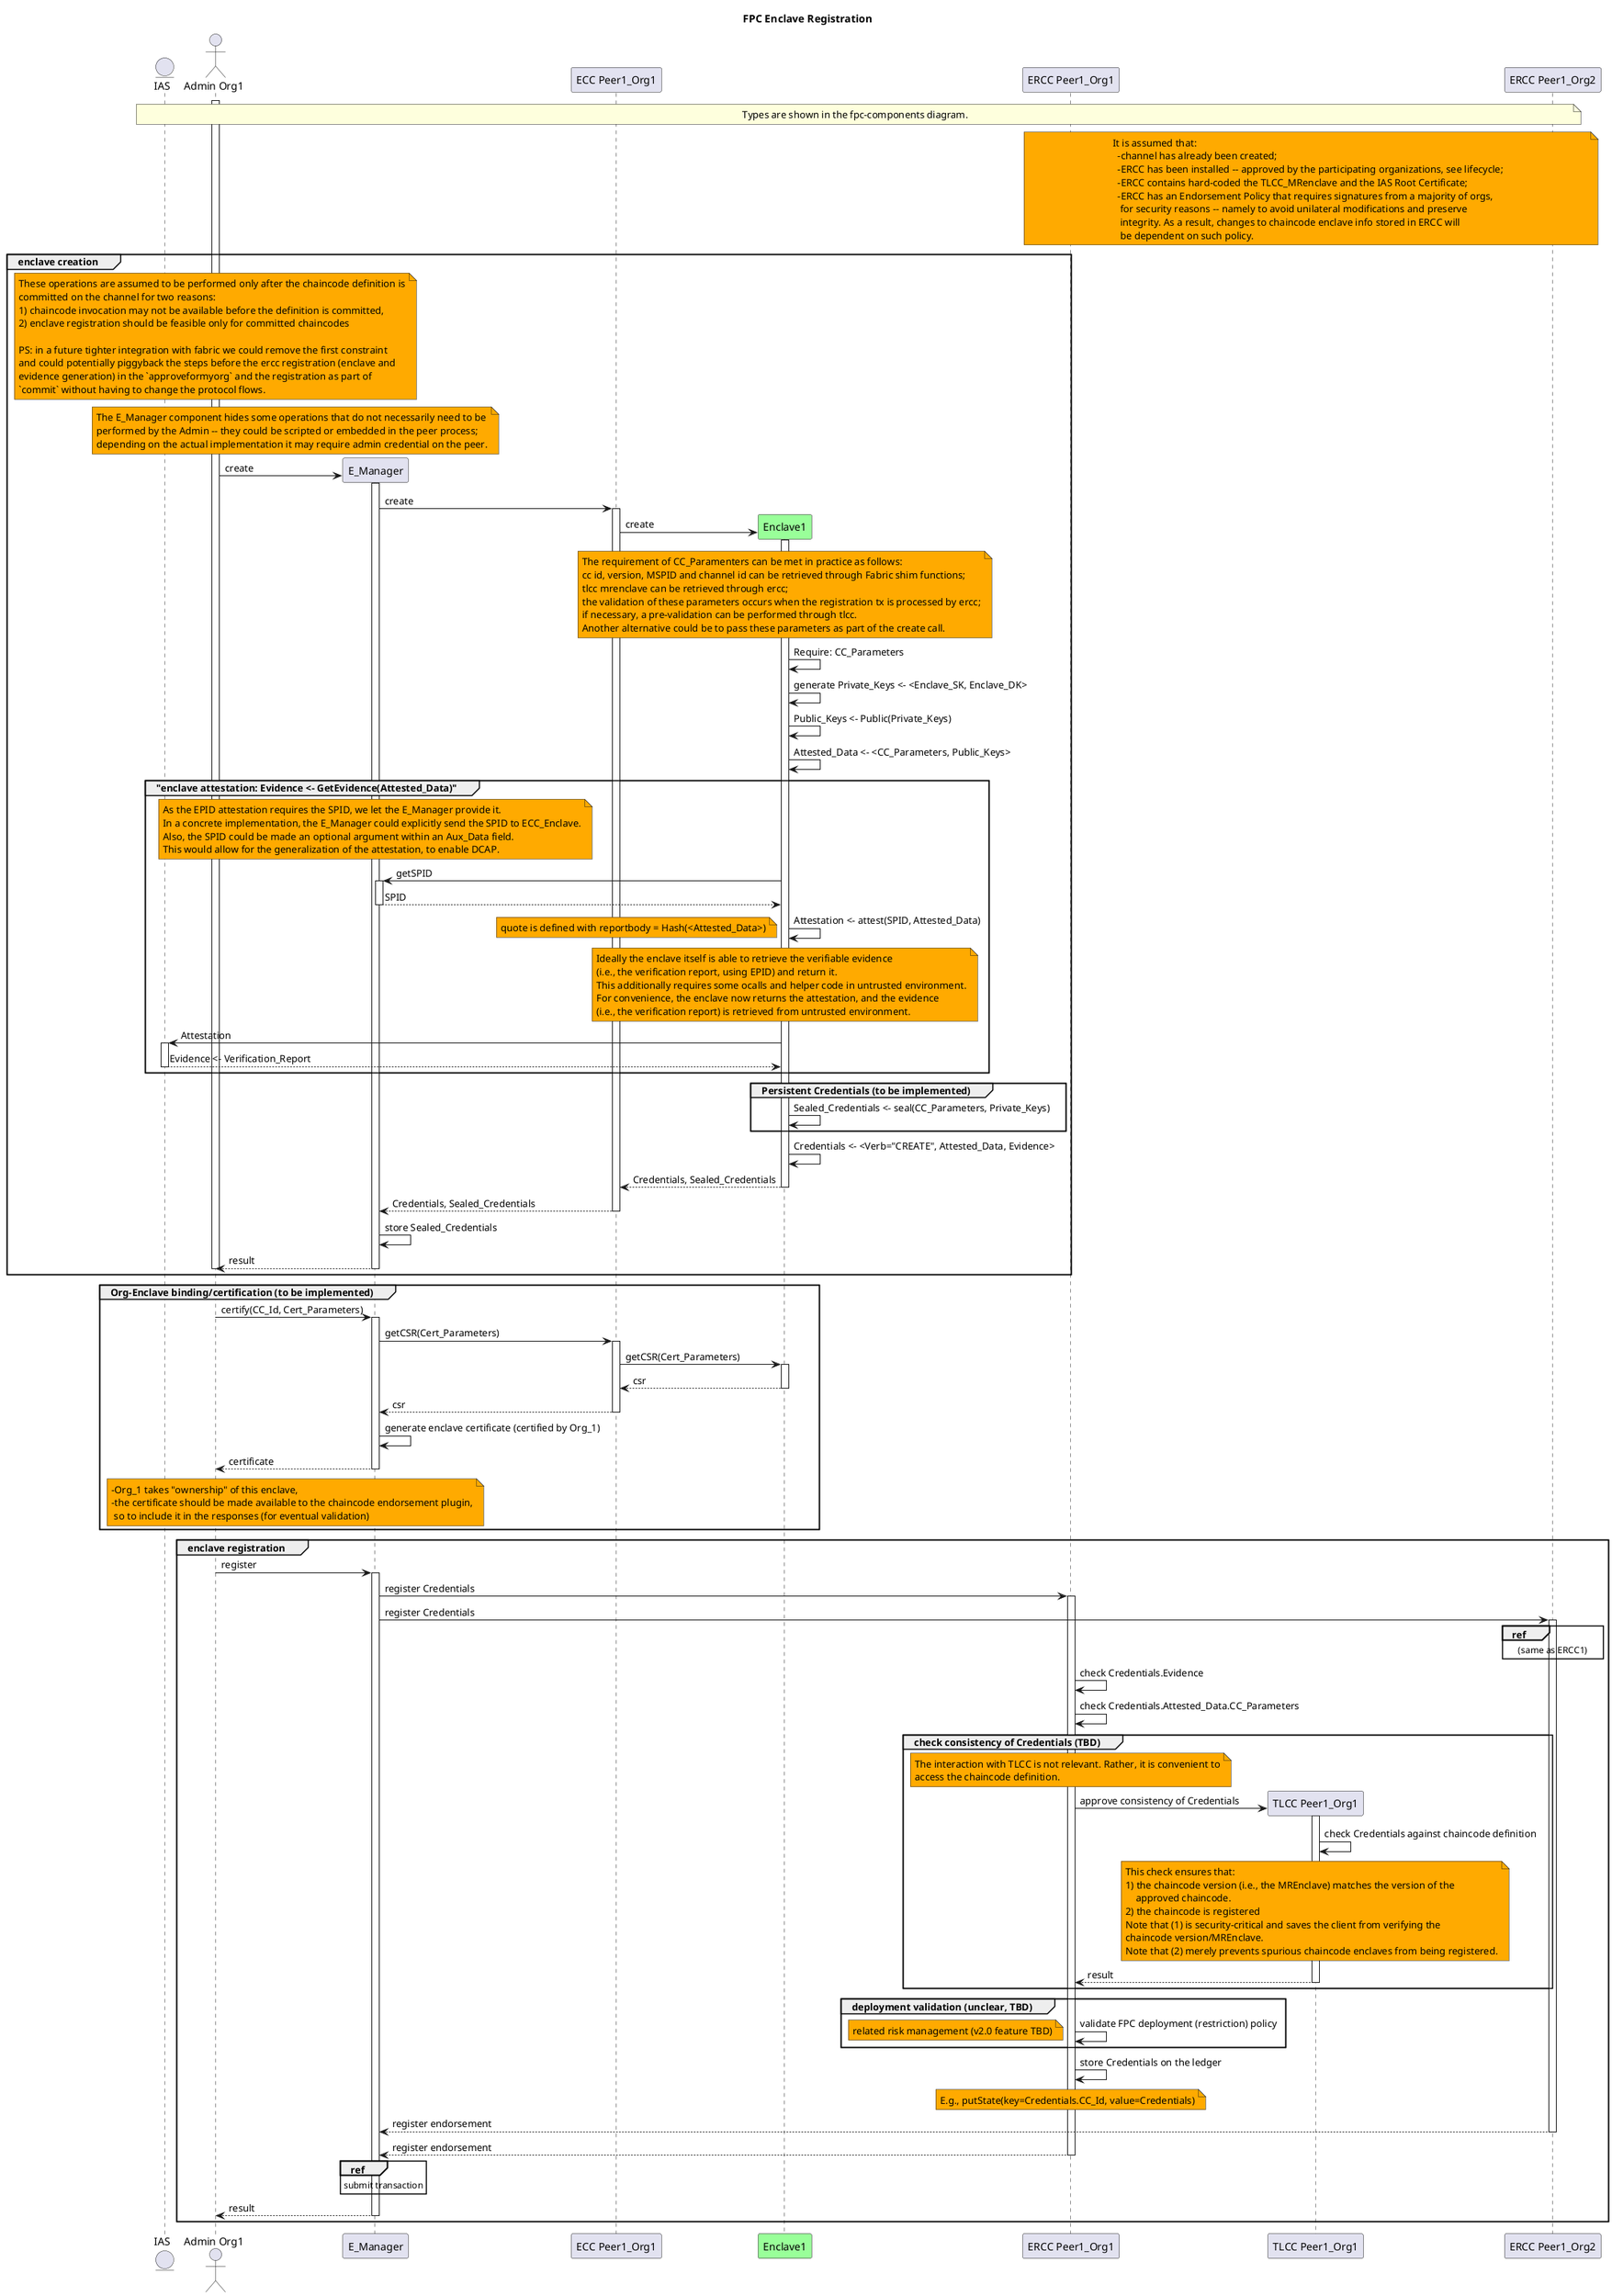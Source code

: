 /'
    Copyright 2020 Intel Corporation
    Copyright IBM Corp. All Rights Reserved.

    SPDX-License-Identifier: Apache-2.0
'/

@startuml

title FPC Enclave Registration

actor "Admin Org1" as Admin order 10
participant "ECC Peer1_Org1" as ECC1 order 20
participant "ERCC Peer1_Org1" as ERCC1 order 40
participant "ERCC Peer1_Org2" as ERCC2 order 50

entity IAS order 1

note over IAS, ERCC2
Types are shown in the fpc-components diagram.
end note

note over ERCC1, ERCC2 #FFaa00
  It is assumed that:
    -channel has already been created;
    -ERCC has been installed -- approved by the participating organizations, see lifecycle;
    -ERCC contains hard-coded the TLCC_MRenclave and the IAS Root Certificate;
    -ERCC has an Endorsement Policy that requires signatures from a majority of orgs,
     for security reasons -- namely to avoid unilateral modifications and preserve
     integrity. As a result, changes to chaincode enclave info stored in ERCC will
     be dependent on such policy.
end note

group enclave creation
  activate Admin

  note over Admin #FFaa00
    These operations are assumed to be performed only after the chaincode definition is
    committed on the channel for two reasons:
    1) chaincode invocation may not be available before the definition is committed,
    2) enclave registration should be feasible only for committed chaincodes

    PS: in a future tighter integration with fabric we could remove the first constraint
    and could potentially piggyback the steps before the ercc registration (enclave and
    evidence generation) in the `approveformyorg` and the registration as part of
    `commit` without having to change the protocol flows.
  end note

  create E_Manager order 15

  note over Admin, E_Manager #FFaa00
    The E_Manager component hides some operations that do not necessarily need to be
    performed by the Admin -- they could be scripted or embedded in the peer process;
    depending on the actual implementation it may require admin credential on the peer.
  end note

  Admin -> E_Manager ++: create

  E_Manager -> ECC1 ++: create

  create Enclave1 order 30 #99FF99
  ECC1 -> Enclave1 ++: create

  note over Enclave1 #FFaa00
    The requirement of CC_Paramenters can be met in practice as follows:
    cc id, version, MSPID and channel id can be retrieved through Fabric shim functions;
    tlcc mrenclave can be retrieved through ercc;
    the validation of these parameters occurs when the registration tx is processed by ercc;
    if necessary, a pre-validation can be performed through tlcc.
    Another alternative could be to pass these parameters as part of the create call.
  end note
  Enclave1 -> Enclave1: Require: CC_Parameters

  Enclave1 -> Enclave1 : generate Private_Keys <- <Enclave_SK, Enclave_DK>
  Enclave1 -> Enclave1 : Public_Keys <- Public(Private_Keys)

  Enclave1 -> Enclave1 : Attested_Data <- <CC_Parameters, Public_Keys>

group "enclave attestation: Evidence <- GetEvidence(Attested_Data)"
  note over E_Manager #FFaa00
    As the EPID attestation requires the SPID, we let the E_Manager provide it.
    In a concrete implementation, the E_Manager could explicitly send the SPID to ECC_Enclave.
    Also, the SPID could be made an optional argument within an Aux_Data field.
    This would allow for the generalization of the attestation, to enable DCAP.
  end note
  Enclave1-> E_Manager ++: getSPID
  return SPID

  Enclave1 -> Enclave1 : Attestation <- attest(SPID, Attested_Data)
  note left #FFaa00
    quote is defined with reportbody = Hash(<Attested_Data>)
  end note

  note over Enclave1 #FFaa00
    Ideally the enclave itself is able to retrieve the verifiable evidence
    (i.e., the verification report, using EPID) and return it.
    This additionally requires some ocalls and helper code in untrusted environment.
    For convenience, the enclave now returns the attestation, and the evidence
    (i.e., the verification report) is retrieved from untrusted environment.
  end note
  Enclave1 -> IAS ++: Attestation
  return Evidence <- Verification_Report
end group

  group Persistent Credentials (to be implemented)
    Enclave1 -> Enclave1 : Sealed_Credentials <- seal(CC_Parameters, Private_Keys)
  end group

  Enclave1 -> Enclave1 : Credentials <- <Verb="CREATE", Attested_Data, Evidence>
  return Credentials, Sealed_Credentials

  return Credentials, Sealed_Credentials

  E_Manager -> E_Manager : store Sealed_Credentials

  return result /' Admin -> E_Manager '/

  deactivate Admin

'  note over Admin1 #FFaa00
'    **MST**: From an attestation generalization perspective i think there should be just a single
'    call ""GetAttestationProof"" or alike rather than a separate place where you get quote
'    and another where you get the registration report which requires some re-organization of calls.
'    I think from a high-level there should be following three high-level calls either in
'    ECC or ECCMAnager depending on above:
'    - EnclaveCreate (key-gen & imprint of context, i.e., current create/binding flows
'    - EnclaveProof: gets org endorsement-sig, creates report, then quote
'      and, if epid, gets IAS report. 
'    - EnclavePersist: returns sealed state (important for security that this is called only after
'      EnclaveProof [which we might want to enforce using some state-machine?] )
'  end note
'  return ATTESTATION

end

group Org-Enclave binding/certification (to be implemented)
  Admin -> E_Manager ++: certify(CC_Id, Cert_Parameters)
  E_Manager -> ECC1 ++: getCSR(Cert_Parameters)
  ECC1 -> Enclave1 ++: getCSR(Cert_Parameters)
  return csr /' ECC1 -> Enclave1 '/
  return csr /' E_Manager -> ECC1 '/
  E_Manager -> E_Manager : generate enclave certificate (certified by Org_1)
  return certificate
  note over Admin, E_Manager #FFaa00
    -Org_1 takes "ownership" of this enclave,
    -the certificate should be made available to the chaincode endorsement plugin,
     so to include it in the responses (for eventual validation) 
  end note
end group

group enclave registration
  activate Admin
  Admin -> E_Manager ++: register
  E_Manager -> ERCC1 ++: register Credentials
  E_Manager -> ERCC2 : register Credentials

  ref over ERCC2
    (same as ERCC1)
  end ref
  activate ERCC2

  ERCC1 -> ERCC1 : check Credentials.Evidence
  ERCC1 -> ERCC1 : check Credentials.Attested_Data.CC_Parameters

  group check consistency of Credentials (TBD)
    note over ERCC1 #FFaa00
        The interaction with TLCC is not relevant. Rather, it is convenient to
        access the chaincode definition.
    end note
    create "TLCC Peer1_Org1" as TLCC1 order 45
    ERCC1 -> TLCC1  ++: approve consistency of Credentials
    TLCC1 -> TLCC1    : check Credentials against chaincode definition
    note over TLCC1 #FFaa00
        This check ensures that:
        1) the chaincode version (i.e., the MREnclave) matches the version of the
            approved chaincode.
        2) the chaincode is registered
        Note that (1) is security-critical and saves the client from verifying the
        chaincode version/MREnclave.
        Note that (2) merely prevents spurious chaincode enclaves from being registered.
    end note
    return result
  end group

  group deployment validation (unclear, TBD)
    ERCC1 -> ERCC1 : validate FPC deployment (restriction) policy
    note left #FFaa00
      related risk management (v2.0 feature TBD)
    end note
  end group

  ERCC1 -> ERCC1 : store Credentials on the ledger
  note over ERCC1 #FFaa00
  E.g., putState(key=Credentials.CC_Id, value=Credentials)
  end note

  return register endorsement /' E_Manager -> ERCC2 '/

  return register endorsement /' E_Manager -> ERCC1 '/

  ref over E_Manager
    submit transaction
  end ref

  return result

  deactivate Admin

end

@enduml
